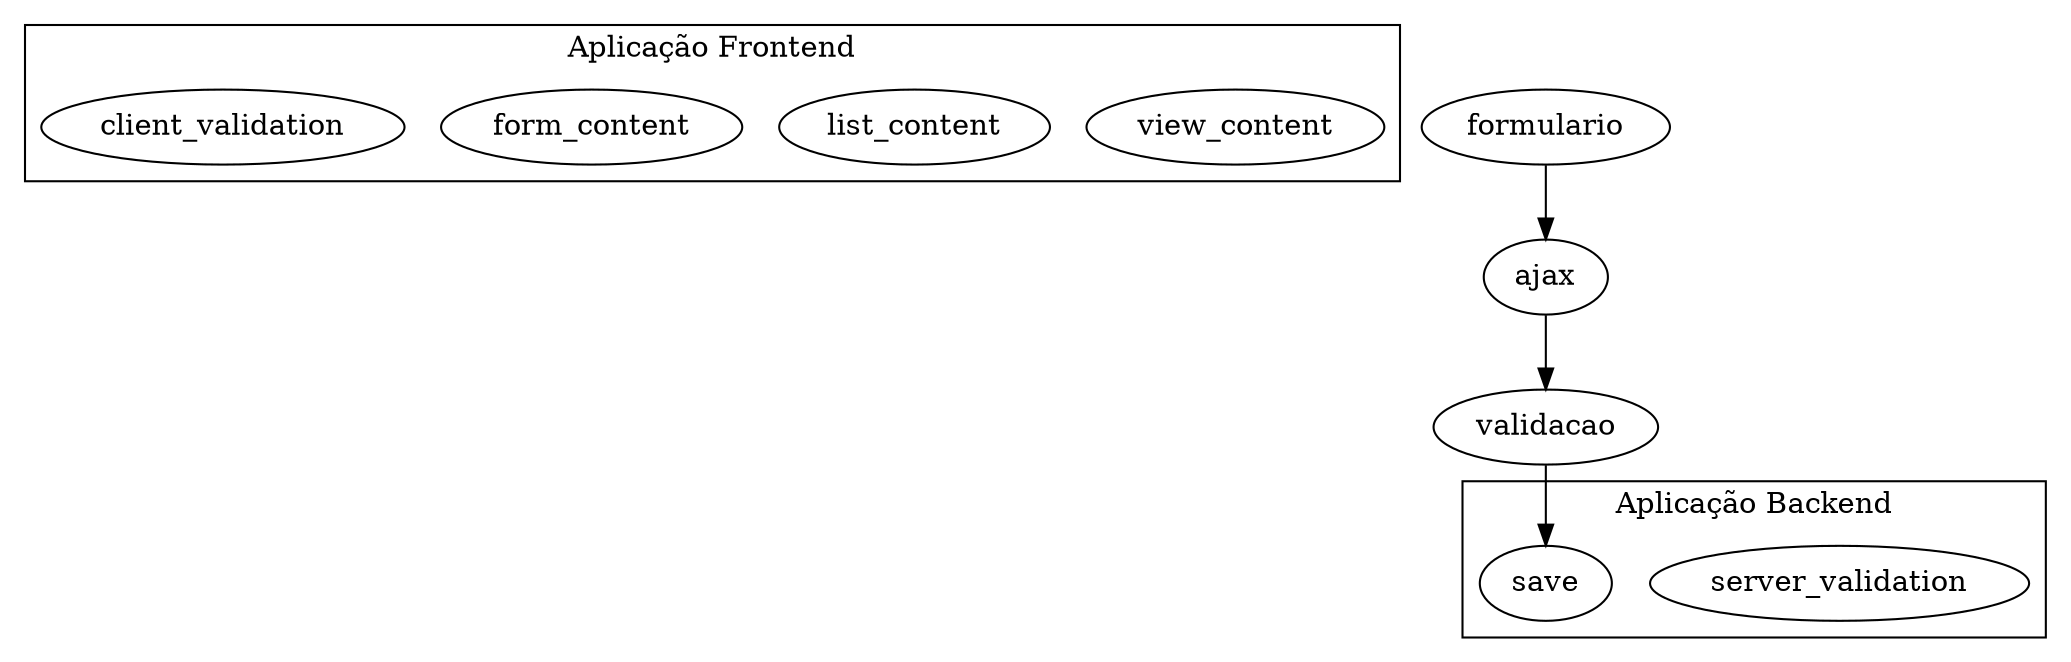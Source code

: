digraph G{
  subgraph cluster_frontend{
    label="Aplicação Frontend"
    view_content
    list_content
    form_content
    client_validation

  }
  subgraph cluster_backend{
    label="Aplicação Backend"
    server_validation
    save
  }
  formulario->ajax->validacao->save
}
//CadastraImovel
//CadastraCondominio
//ExcluiImovel
//
//
//Usuario [shape="box"];
//Condominio [shape="box"];
//Imovel [shape="box"];
//Anuncio [shape="box"];
//
//Agente->Imobiliaria
//
//CadastraAgente->Agente
//Agente->CadastraImovel
//Agente->ExcluiImovel
//
//
//Login->Usuario
//
//Usuario->CadastraAgente
//subgraph cluster_delegacao{
//  label="Delegação de Funções"
//  CadastraAgente
//  Agente [shape="box"];
//}
//
//subgraph cluster_fluxo{
//	label="Fluxo Usuário"
//	CadastraImovel->Imovel->ExcluiImovel
//	CadastraImovel->Anuncio->InativaAnuncio->ReativaAnuncio
//  Imovel->Condominio
//  Agente->CadastraCondominio->Condominio
//}
//
//Usuario->CadastraImobiliaria
//subgraph cluster_imobiliaria{
//  label="Fluxo Imobiliária"
//  Imobiliaria [shape="box"];
//  CadastraImobiliaria->Imobiliaria
//}
//
//}
